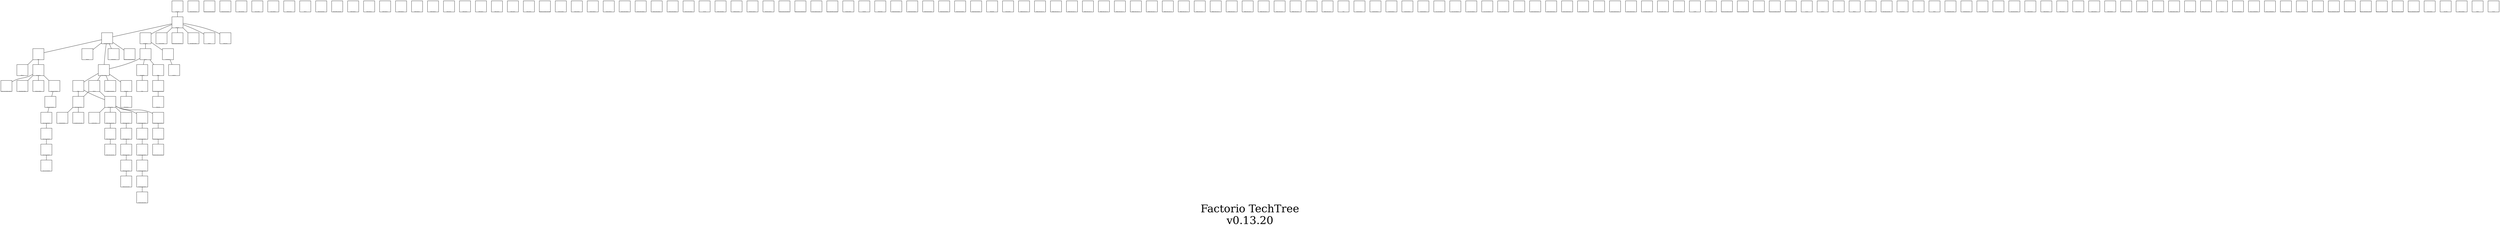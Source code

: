 digraph FactorioTechTree {
    // global config
    // ratio="fill";           //
    // size="8.267,11.692"     // DIN A4

    nodesep=0.3             // space between two adjacent nodes of the same rank
    ranksep=0.3             // space between two adjacent node ranks
    imagepath="images"      // global path for images
    overlap=false
    label="Factorio TechTree\nv0.13.20"
    fontsize=48;            // only for footer, not for node labels

    // node style definition
    node[shape=square,
        //style=bold,
        height=0.7,
        width=0.7,
        fixedsize=true,
        image="ph.png",
        labelloc=b,
        fontsize=3,
        imagescale=true];

    // nodes

    advancedElectronics             [label="Advanced electronics",image="Advanced-electronics-research.png"];
    advancedElectronics2            [label="Advanced electronics 2",image="Advanced-electronics-2-research.png"];
    advancedMaterialProcessing      [label="Advanced material processing",image="Advanced-material-processing-research.png"];
    advancedMaterialProcessing2     [label="Advanced material processing 2",image="Advanced-material-processing-research.png"];
    advancedOilProcessing           [label="Advanced oil processing",image="Oil-processing-research.png"];
    alienTechnology                 [label="Alien technology",image="Alien-technology-research.png"];
    armorCrafting                   [label="Armor crafting",image="Armor-making-research.png"];
    armorCrafting2                  [label="Armor crafting 2",image="Armor-making-research.png"];
    armorCrafting3                  [label="Modular armor",image="Armor-making-research.png"];
    automatedConstruction           [label="Automated construction",image="Automated-construction-research.png"];
    automatedRailTransportation     [label="Automated rail transportation",image="Automated-rail-transportation-research.png"];
    automation                      [label="Automation",image="Automation-research.png"];
    automation2                     [label="Automation 2",image="Automation-research.png"];
    automation3                     [label="Automation 3",image="Automation-research.png"];
    automobilism                    [label="Automobilism",image="Automobilism-research.png"];
    battery                         [label="Battery",image="Battery-research.png"];
    batteryEquipment                [label="Battery equipment",image="Battery-equipment-research.png"];
    batteryEquipment2               [label="Battery MK2 equipment",image="Battery-mk2-equipment-research.png"];
    bulletDamage1                   [label="Bullet damage 1",image="Bullet-damage-research.png"];
    bulletDamage2                   [label="Bullet damage 2",image="Bullet-damage-research.png"];
    bulletDamage3                   [label="Bullet damage 3",image="Bullet-damage-research.png"];
    bulletDamage4                   [label="Bullet damage 4",image="Bullet-damage-research.png"];
    bulletDamage5                   [label="Bullet damage 5",image="Bullet-damage-research.png"];
    bulletDamage6                   [label="Bullet damage 6",image="Bullet-damage-research.png"];
    bulletSpeed1                    [label="Bullet speed 1",image="Bullet-speed-research.png"];
    bulletSpeed2                    [label="Bullet speed 2",image="Bullet-speed-research.png"];
    bulletSpeed3                    [label="Bullet speed 3",image="Bullet-speed-research.png"];
    bulletSpeed4                    [label="Bullet speed 4",image="Bullet-speed-research.png"];
    bulletSpeed5                    [label="Bullet speed 5",image="Bullet-speed-research.png"];
    bulletSpeed6                    [label="Bullet speed 6",image="Bullet-speed-research.png"];
    characterAutoLogisticTrashSlots [label="Character auto logistic trash slots",image="Character-auto-logistic-trash-slots-research.png"];
    characterLogisticSlots1         [label="Character logistic slots 1",image="Character-logistic-slots-research.png"];
    characterLogisticSlots2         [label="Character logistic slots 2",image="Character-logistic-slots-research.png"];
    characterLogisticSlots3         [label="Character logistic slots 3",image="Character-logistic-slots-research.png"];
    characterLogisticSlots4         [label="Character logistic slots 4",image="Character-logistic-slots-research.png"];
    characterLogisticSlots5         [label="Character logistic slots 5",image="Character-logistic-slots-research.png"];
    characterLogisticSlots6         [label="Character logistic slots 6",image="Character-logistic-slots-research.png"];
    characterLogisticTrashSlots1    [label="Character logistic trash slots 1",image="Character-logistic-trash-slots-research.png"];
    characterLogisticTrashSlots2    [label="Character logistic trash slots 2",image="Character-logistic-trash-slots-research.png"];
    characterLogisticTrashSlots3    [label="Character logistic trash slots 3",image="Character-logistic-trash-slots-research.png"];
    circuitNetwork                  [label="Circuit network",image="Circuit-network-research.png"];
    clusterGrenade                  [label="Cluster grenade",image="Cluster-grenade-research.png"];
    combatRobitics                  [label="Combat robotics",image="Combat-robotics-research.png"];
    combatRobitics2                 [label="Combat robotics 2",image="Combat-robotics-research.png"];
    combatRobitics3                 [label="Combat robotics 3",image="Combat-robotics-research.png"];
    combatRobotDamage1              [label="Combat robot damage 1",image="Combat-robot-damage-research.png"];
    combatRobotDamage2              [label="Combat robot damage 2",image="Combat-robot-damage-research.png"];
    combatRobotDamage3              [label="Combat robot damage 3",image="Combat-robot-damage-research.png"];
    combatRobotDamage4              [label="Combat robot damage 4",image="Combat-robot-damage-research.png"];
    combatRobotDamage5              [label="Combat robot damage 5",image="Combat-robot-damage-research.png"];
    concrete                        [label="Concrete",image="Concrete-research.png"];
    constructionRobotics            [label="Construction robotics",image="Construction-robotics-research.png"];
    dischargeDefense                [label="Discharge defense",image="Basic-electric-discharge-defense-equipment-research.png"];
    effectTransmission              [label="Effect transmission",image="Effect-transmission-research.png"];
    effectivityModule               [label="Effectivity module",image="Effectivity-module-research.png"];
    effectivityModule2              [label="Effectivity module 2",image="Effectivity-module-research.png"];
    effectivityModule3              [label="Effectivity module 3",image="Effectivity-module-research.png"];
    electricEnergyAccumulators      [label="Electric energy accumulators",image="Electric-energy-acumulators-research.png"];
    electricEnergyDistribution1     [label="Electric energy distribution 1",image="Electric-energy-distribution-research.png"];
    electricEnergyDistribution2     [label="Electric energy distribution 2",image="Electric-energy-distribution-research.png"];
    electricEngine                  [label="Electric engine",image="Electric-engine-research.png"];
    electronics                     [label="Electronics",image="Electronics-research.png"];
    energyShieldEquipment           [label="Energy shield equipment",image="Energy-shield-equipment-research.png"];
    energyShieldMK2Equipment        [label="Energy shield MK2 equipment",image="Energy-shield-mk2-equipment-research.png"];
    engine                          [label="Engine",image="Engine-research.png"];
    exoskeletonEquipment            [label="Exoskeleton equipment",image="Basic-exoskeleton-equipment-research.png"];
    explosiveRocketry               [label="Explosive rocketry",image="Explosive-rocketry-research.png"];
    explosives                      [label="Explosives",image="Explosives-research.png"];
    flamethrower                    [label="Flamethrower",image="Flame-thrower-research.png"];
    flamethrowerDamage1             [label="Flamethrower damage 1",image="Flamethrower-turret-damage-research.png"];
    flamethrowerDamage2             [label="Flamethrower damage 2",image="Flamethrower-turret-damage-research.png"];
    flamethrowerDamage3             [label="Flamethrower damage 3",image="Flamethrower-turret-damage-research.png"];
    flamethrowerDamage4             [label="Flamethrower damage 4",image="Flamethrower-turret-damage-research.png"];
    flamethrowerDamage5             [label="Flamethrower damage 5",image="Flamethrower-turret-damage-research.png"];
    flamethrowerDamage6             [label="Flamethrower damage 6",image="Flamethrower-turret-damage-research.png"];
    flammables                      [label="Flammables",image="Flammables-research.png"];
    flight                          [label="Flight",image="Flying-research.png"];
    fluidHandling                   [label="Fluid handling",image="Fluid-handling-research.png"];
    followerRobots1                 [label="Follower robot count 1",image="Follower-robots-research.png"];
    followerRobots10                [label="Follower robot count 10",image="Follower-robots-research.png"];
    followerRobots11                [label="Follower robot count 11",image="Follower-robots-research.png"];
    followerRobots12                [label="Follower robot count 12",image="Follower-robots-research.png"];
    followerRobots13                [label="Follower robot count 13",image="Follower-robots-research.png"];
    followerRobots14                [label="Follower robot count 14",image="Follower-robots-research.png"];
    followerRobots15                [label="Follower robot count 15",image="Follower-robots-research.png"];
    followerRobots16                [label="Follower robot count 16",image="Follower-robots-research.png"];
    followerRobots17                [label="Follower robot count 17",image="Follower-robots-research.png"];
    followerRobots18                [label="Follower robot count 18",image="Follower-robots-research.png"];
    followerRobots19                [label="Follower robot count 19",image="Follower-robots-research.png"];
    followerRobots2                 [label="Follower robot count 2",image="Follower-robots-research.png"];
    followerRobots20                [label="Follower robot count 20",image="Follower-robots-research.png"];
    followerRobots3                 [label="Follower robot count 3",image="Follower-robots-research.png"];
    followerRobots4                 [label="Follower robot count 4",image="Follower-robots-research.png"];
    followerRobots5                 [label="Follower robot count 5",image="Follower-robots-research.png"];
    followerRobots6                 [label="Follower robot count 6",image="Follower-robots-research.png"];
    followerRobots7                 [label="Follower robot count 7",image="Follower-robots-research.png"];
    followerRobots8                 [label="Follower robot count 8",image="Follower-robots-research.png"];
    followerRobots9                 [label="Follower robot count 9",image="Follower-robots-research.png"];
    gates                           [label="Gates",image="Gates-research.png"];
    grenadeDamage1                  [label="Grenade damage 1",image="Grenade-damage-research.png"];
    grenadeDamage2                  [label="Grenade damage 2",image="Grenade-damage-research.png"];
    grenadeDamage3                  [label="Grenade damage 3",image="Grenade-damage-research.png"];
    grenadeDamage4                  [label="Grenade damage 4",image="Grenade-damage-research.png"];
    grenadeDamage5                  [label="Grenade damage 5",image="Grenade-damage-research.png"];
    gunTurretDamage1                [label="Gun turret damage 1",image="Gun-turret-damage-research.png"];
    gunTurretDamage2                [label="Gun turret damage 2",image="Gun-turret-damage-research.png"];
    gunTurretDamage3                [label="Gun turret damage 3",image="Gun-turret-damage-research.png"];
    gunTurretDamage4                [label="Gun turret damage 4",image="Gun-turret-damage-research.png"];
    gunTurretDamage5                [label="Gun turret damage 5",image="Gun-turret-damage-research.png"];
    gunTurretDamage6                [label="Gun turret damage 6",image="Gun-turret-damage-research.png"];
    inserterCapacityBonus1          [label="Inserter capacity bonus 1",image="Inserter-capacity-research.png"];
    inserterCapacityBonus2          [label="Inserter capacity bonus 2",image="Inserter-capacity-research.png"];
    inserterCapacityBonus3          [label="Inserter capacity bonus 3",image="Inserter-capacity-research.png"];
    inserterCapacityBonus4          [label="Inserter capacity bonus 4",image="Inserter-capacity-research.png"];
    inserterCapacityBonus5          [label="Inserter capacity bonus 5",image="Inserter-capacity-research.png"];
    inserterCapacityBonus6          [label="Inserter capacity bonus 6",image="Inserter-capacity-research.png"];
    inserterCapacityBonus7          [label="Inserter capacity bonus 7",image="Inserter-capacity-research.png"];
    labResearchSpeed1               [label="Lab research speed 1",image="Research-effectivity-research.png"];
    labResearchSpeed2               [label="Lab research speed 2",image="Research-effectivity-research.png"];
    labResearchSpeed3               [label="Lab research speed 3",image="Research-effectivity-research.png"];
    labResearchSpeed4               [label="Lab research speed 4",image="Research-effectivity-research.png"];
    landfill                        [label="Landfill",image="Landfill-research.png"];
    landmines                       [label="Landmines",image="Land-mine-research.png"];
    laser                           [label="Laser",image="Laser-research.png"];
    laserTurretDamage1              [label="Laser turret damage 1",image="Laser-turret-damage-research.png"];
    laserTurretDamage2              [label="Laser turret damage 2",image="Laser-turret-damage-research.png"];
    laserTurretDamage3              [label="Laser turret damage 3",image="Laser-turret-damage-research.png"];
    laserTurretDamage4              [label="Laser turret damage 4",image="Laser-turret-damage-research.png"];
    laserTurretDamage5              [label="Laser turret damage 5",image="Laser-turret-damage-research.png"];
    laserTurretDamage6              [label="Laser turret damage 6",image="Laser-turret-damage-research.png"];
    laserTurretShootingSpeed1       [label="Laser turret shooting speed 1",image="Laser-turret-speed-research.png"];
    laserTurretShootingSpeed2       [label="Laser turret shooting speed 2",image="Laser-turret-speed-research.png"];
    laserTurretShootingSpeed3       [label="Laser turret shooting speed 3",image="Laser-turret-speed-research.png"];
    laserTurretShootingSpeed4       [label="Laser turret shooting speed 4",image="Laser-turret-speed-research.png"];
    laserTurretShootingSpeed5       [label="Laser turret shooting speed 5",image="Laser-turret-speed-research.png"];
    laserTurretShootingSpeed6       [label="Laser turret shooting speed 6",image="Laser-turret-speed-research.png"];
    laserTurrets                    [label="Laser turrets",image="Laser-turrets-research.png"];
    logisticRobotics                [label="Logistic robotics",image="Logistic-robotics-research.png"];
    logisticSystem                  [label="Logistic system",image="Logistic-system-research.png"];
    logistics                       [label="Logistics",image="Logistics-research.png"];
    logistics2                      [label="Logistics 2",image="Logistics-research.png"];
    logistics3                      [label="Logistics 3",image="Logistics-research.png"];
    military                        [label="Military",image="Military-research.png"];
    military2                       [label="Military 2",image="Military-research.png"];
    military3                       [label="Military 3",image="Military-research.png"];
    military4                       [label="Military 4",image="Military-research.png"];
    modules                         [label="Modules",image="Module-research.png"];
    nightvisionEquipment            [label="Nightvision equipment",image="Night-vision-equipment-research.png"];
    oilProcessing                   [label="Oil processing",image="Oil-gathering-research.png"];
    optics                          [label="Optics",image="Optics-research.png"];
    personalLaserDefense            [label="Personal laser defense",image="Basic-laser-defense-equipment-research.png"];
    personalRoboport                [label="Personal roboport",image="Personal-roboport-equipment-research.png"];
    plastics                        [label="Plastics",image="Plastics-research.png"];
    portableFusionReactor           [label="Portable fusion reactor",image="Fusion-reactor-equipment-research.png"];
    portableSolarPanel              [label="Portable solar panel",image="Solar-panel-equipment-research.png"];
    powerArmor                      [label="Power armor",image="Power-armor-research.png"];
    powerArmor2                     [label="Power armor 2",image="Power-armor-mk2-research.png"];
    productivityModule              [label="Productivity module",image="Productivity-module-research.png"];
    productivityModule2             [label="Productivity module 2",image="Productivity-module-research.png"];
    productivityModule3             [label="Productivity module 3",image="Productivity-module-research.png"];
    railSignals                     [label="Rail signals",image="Rail-signals-research.png"];
    railway                         [label="Railway",image="Railway-research.png"];
    robotics                        [label="Robotics",image="Robotics-research.png"];
    rocketDamage1                   [label="Rocket damage 1",image="Rocket-damage-research.png"];
    rocketDamage2                   [label="Rocket damage 2",image="Rocket-damage-research.png"];
    rocketDamage3                   [label="Rocket damage 3",image="Rocket-damage-research.png"];
    rocketDamage4                   [label="Rocket damage 4",image="Rocket-damage-research.png"];
    rocketDamage5                   [label="Rocket damage 5",image="Rocket-damage-research.png"];
    rocketDamage6                   [label="Rocket damage 6",image="Rocket-damage-research.png"];
    rocketShootingSpeed1            [label="Rocket shooting speed 1",image="Rocket-speed-research.png"];
    rocketShootingSpeed2            [label="Rocket shooting speed 2",image="Rocket-speed-research.png"];
    rocketShootingSpeed3            [label="Rocket shooting speed 3",image="Rocket-speed-research.png"];
    rocketShootingSpeed4            [label="Rocket shooting speed 4",image="Rocket-speed-research.png"];
    rocketShootingSpeed5            [label="Rocket shooting speed 5",image="Rocket-speed-research.png"];
    rocketShootingSpeed6            [label="Rocket shooting speed 6",image="Rocket-speed-research.png"];
    rocketSilo                      [label="Rocket silo",image="Rocket-silo-research.png"];
    rocketry                        [label="Rocketry",image="Rocketry-research.png"];
    shotgunShellDamage1             [label="Shotgun shell damage 1",image="Shotgun-shell-damage-research.png"];
    shotgunShellDamage2             [label="Shotgun shell damage 2",image="Shotgun-shell-damage-research.png"];
    shotgunShellDamage3             [label="Shotgun shell damage 3",image="Shotgun-shell-damage-research.png"];
    shotgunShellDamage4             [label="Shotgun shell damage 4",image="Shotgun-shell-damage-research.png"];
    shotgunShellDamage5             [label="Shotgun shell damage 5",image="Shotgun-shell-damage-research.png"];
    shotgunShellDamage6             [label="Shotgun shell damage 6",image="Shotgun-shell-damage-research.png"];
    shutgunShellShootingSpeed1      [label="Shotgun shell shooting speed 1",image="Shotgun-shell-speed-research.png"];
    shutgunShellShootingSpeed2      [label="Shotgun shell shooting speed 2",image="Shotgun-shell-speed-research.png"];
    shutgunShellShootingSpeed3      [label="Shotgun shell shooting speed 3",image="Shotgun-shell-speed-research.png"];
    shutgunShellShootingSpeed4      [label="Shotgun shell shooting speed 4",image="Shotgun-shell-speed-research.png"];
    shutgunShellShootingSpeed5      [label="Shotgun shell shooting speed 5",image="Shotgun-shell-speed-research.png"];
    shutgunShellShootingSpeed6      [label="Shotgun shell shooting speed 6",image="Shotgun-shell-speed-research.png"];
    solarEnergy                     [label="Solar energy",image="Solar-energy-research.png"];
    stackInserter                   [label="Stack inserter",image="Stack-inserter-research.png"];
    steelProcessing                 [label="Steel processing",image="Steel-processing-research.png"];
    stoneWalls                      [label="Stone walls",image="Stone-walls-research.png"];
    sulfurProcessing                [label="Sulfur processing",image="Sulfur-processing-research.png"];
    tanks                           [label="Tanks",image="Tanks-research.png"];
    toolbelt                        [label="Toolbelt",image="Toolbelt-research.png"];
    turrets                         [label="Turrets",image="Turrets-research.png"];
    workerRobotCargoSize1           [label="Worker robot cargo size 1",image="Worker-robots-storage-research.png"];
    workerRobotCargoSize2           [label="Worker robot cargo size 2",image="Worker-robots-storage-research.png"];
    workerRobotCargoSize3           [label="Worker robot cargo size 3",image="Worker-robots-storage-research.png"];
    workerRobotSpeed1               [label="Worker robot speed 1",image="Worker-robots-speed-research.png"];
    workerRobotSpeed2               [label="Worker robot speed 2",image="Worker-robots-speed-research.png"];
    workerRobotSpeed3               [label="Worker robot speed 3",image="Worker-robots-speed-research.png"];
    workerRobotSpeed4               [label="Worker robot speed 4",image="Worker-robots-speed-research.png"];
    workerRobotSpeed5               [label="Worker robot speed 5",image="Worker-robots-speed-research.png"];


    // arrow style definition
    edge[dir=none,
        arrowhead=crow,
        arrowtail=diamond,
        arrowsize=3,
        penwidth=1.0];

    // edges ( arrows )
    automation ->   electronics;

    electronics ->  automation2;
    electronics ->  circuitNetwork;
    electronics ->  advancedElectronics;
    electronics ->  solarEnergy;
    electronics ->  electricEnergyDistribution1;
    electronics ->  labResearchSpeed1;
    electronics ->  rocketry;

    automation2 -> automation3;
    automation2 -> engine;

    engine -> electricEngine;
    engine -> railway;
    engine -> automobilism;

    automation3 -> logistics3;

    electricEngine -> flight;
    electricEngine -> robotics;
    electricEngine -> exoskeletonEquipment;
    electricEngine -> powerArmor;

    flight -> constructionRobotics;
    flight -> logisticRobotics;

    constructionRobotics -> automatedConstruction;
    constructionRobotics -> personalRoboport;

    logisticRobotics -> logisticSystem
    logisticRobotics -> characterLogisticSlots1
    logisticRobotics -> characterLogisticTrashSlots1
    logisticRobotics -> workerRobotSpeed1
    logisticRobotics -> workerRobotCargoSize1

    characterLogisticSlots1 -> characterLogisticSlots2 -> characterLogisticSlots3 -> characterLogisticSlots4 -> characterLogisticSlots5 -> characterLogisticSlots6;

    characterLogisticTrashSlots1 -> characterLogisticTrashSlots2 -> characterLogisticTrashSlots3;

    workerRobotSpeed1 -> workerRobotSpeed2 -> workerRobotSpeed3 -> workerRobotSpeed4 -> workerRobotSpeed5;

    workerRobotCargoSize1 -> workerRobotCargoSize2 -> workerRobotCargoSize3;

    robotics -> constructionRobotics;
    robotics -> logisticRobotics;

    powerArmor -> powerArmor2;

    railway -> automatedRailTransportation;

    automatedRailTransportation -> railSignals;

    automobilism -> tanks;

    advancedElectronics -> laser;
    advancedElectronics -> electricEngine;
    advancedElectronics -> advancedMaterialProcessing2;
    advancedElectronics -> stackInserter;
    advancedElectronics -> modules;

    laser -> laserTurrets;
    laser -> military3;

    laserTurrets -> laserTurretDamage1;
    laserTurrets -> laserTurretShootingSpeed1;
    laserTurrets -> personalLaserDefense;
    laserTurrets -> dischargeDefense;

    laserTurretDamage1 -> laserTurretDamage2 -> laserTurretDamage3 -> laserTurretDamage4 -> laserTurretDamage5 -> laserTurretDamage6;

}
